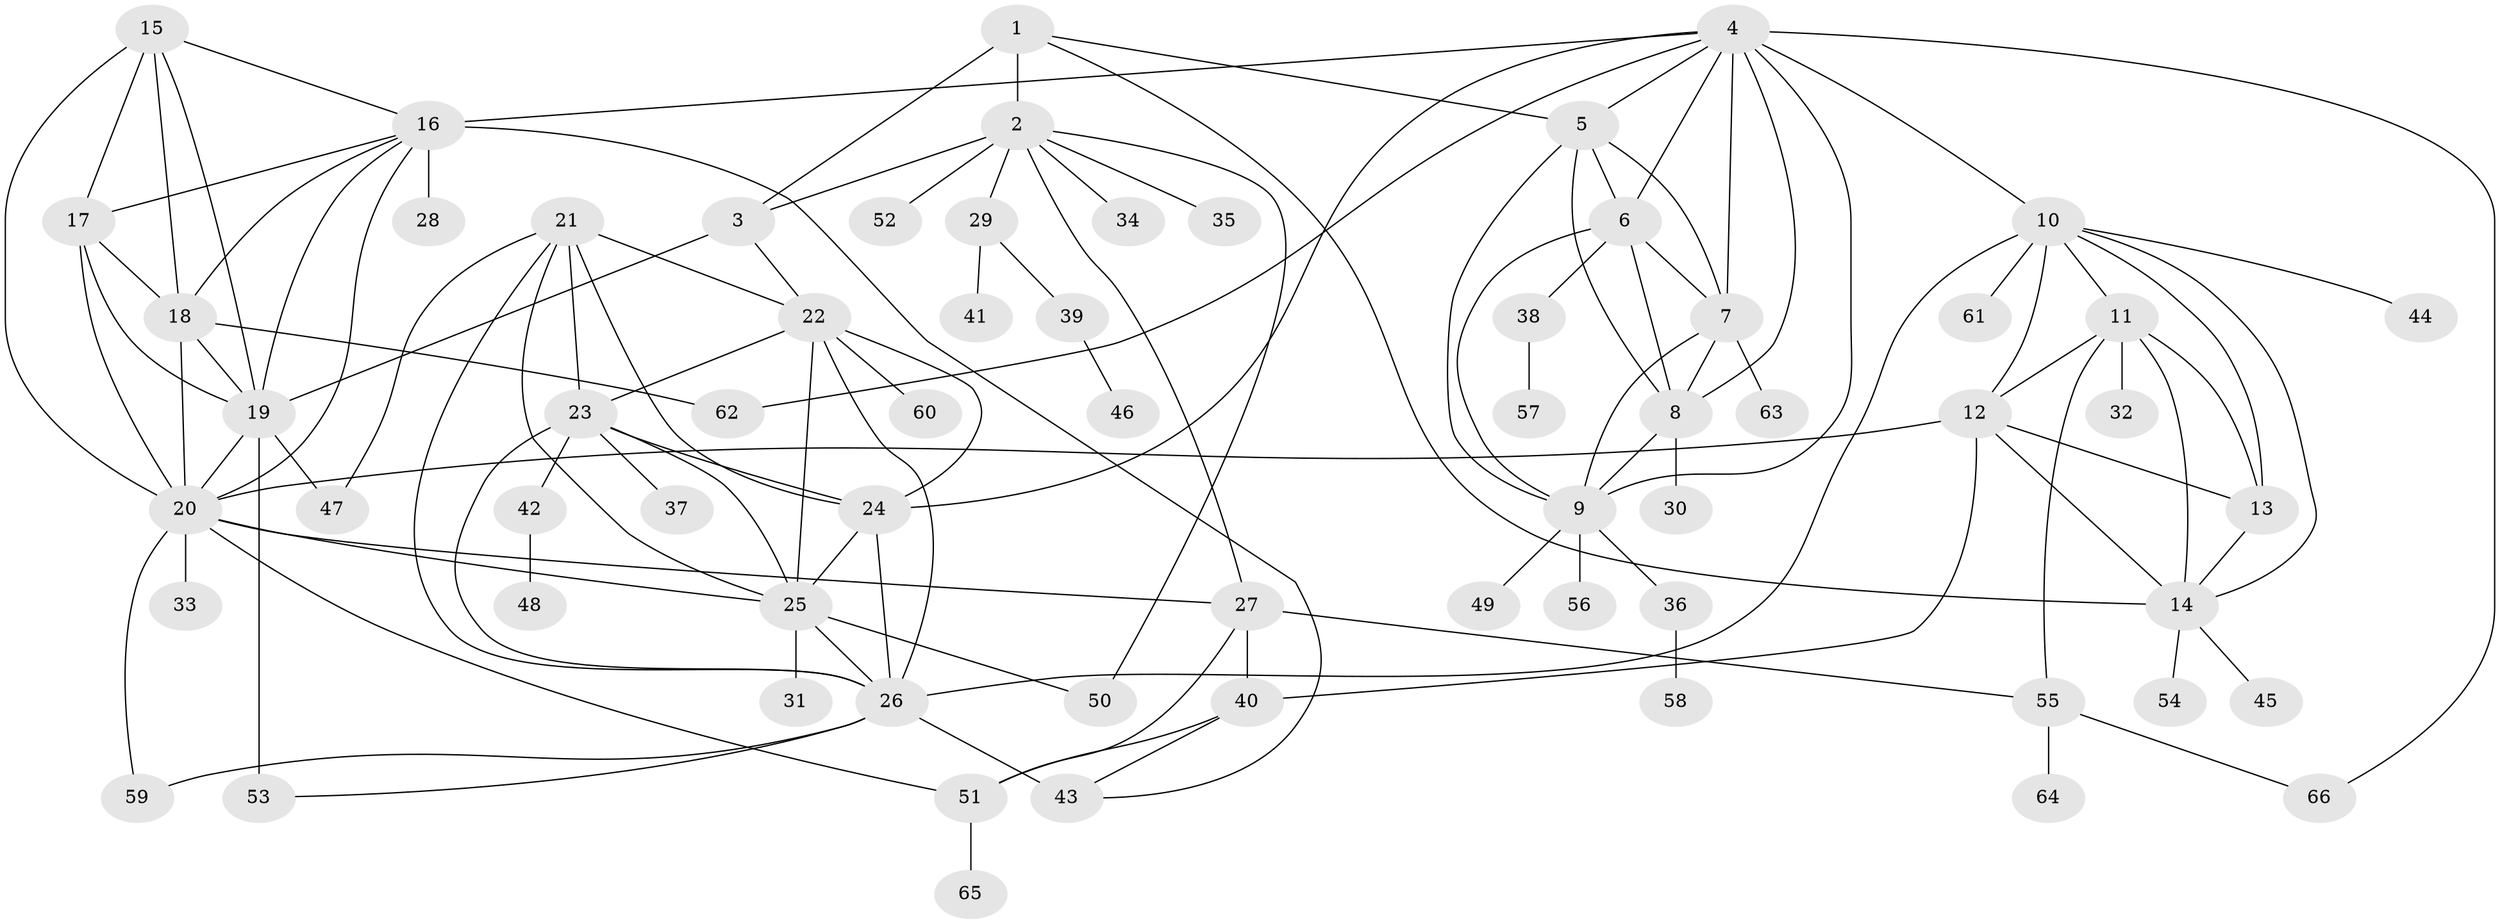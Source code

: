 // original degree distribution, {8: 0.030303030303030304, 10: 0.022727272727272728, 7: 0.05303030303030303, 6: 0.030303030303030304, 5: 0.030303030303030304, 11: 0.022727272727272728, 9: 0.030303030303030304, 13: 0.007575757575757576, 14: 0.007575757575757576, 12: 0.007575757575757576, 1: 0.5606060606060606, 3: 0.06818181818181818, 2: 0.12121212121212122, 4: 0.007575757575757576}
// Generated by graph-tools (version 1.1) at 2025/37/03/09/25 02:37:35]
// undirected, 66 vertices, 121 edges
graph export_dot {
graph [start="1"]
  node [color=gray90,style=filled];
  1;
  2;
  3;
  4;
  5;
  6;
  7;
  8;
  9;
  10;
  11;
  12;
  13;
  14;
  15;
  16;
  17;
  18;
  19;
  20;
  21;
  22;
  23;
  24;
  25;
  26;
  27;
  28;
  29;
  30;
  31;
  32;
  33;
  34;
  35;
  36;
  37;
  38;
  39;
  40;
  41;
  42;
  43;
  44;
  45;
  46;
  47;
  48;
  49;
  50;
  51;
  52;
  53;
  54;
  55;
  56;
  57;
  58;
  59;
  60;
  61;
  62;
  63;
  64;
  65;
  66;
  1 -- 2 [weight=4.0];
  1 -- 3 [weight=1.0];
  1 -- 5 [weight=1.0];
  1 -- 14 [weight=1.0];
  2 -- 3 [weight=4.0];
  2 -- 27 [weight=1.0];
  2 -- 29 [weight=1.0];
  2 -- 34 [weight=1.0];
  2 -- 35 [weight=1.0];
  2 -- 50 [weight=2.0];
  2 -- 52 [weight=1.0];
  3 -- 19 [weight=1.0];
  3 -- 22 [weight=1.0];
  4 -- 5 [weight=1.0];
  4 -- 6 [weight=1.0];
  4 -- 7 [weight=1.0];
  4 -- 8 [weight=1.0];
  4 -- 9 [weight=1.0];
  4 -- 10 [weight=1.0];
  4 -- 16 [weight=1.0];
  4 -- 24 [weight=1.0];
  4 -- 62 [weight=1.0];
  4 -- 66 [weight=1.0];
  5 -- 6 [weight=1.0];
  5 -- 7 [weight=1.0];
  5 -- 8 [weight=1.0];
  5 -- 9 [weight=1.0];
  6 -- 7 [weight=1.0];
  6 -- 8 [weight=1.0];
  6 -- 9 [weight=1.0];
  6 -- 38 [weight=1.0];
  7 -- 8 [weight=1.0];
  7 -- 9 [weight=1.0];
  7 -- 63 [weight=1.0];
  8 -- 9 [weight=1.0];
  8 -- 30 [weight=3.0];
  9 -- 36 [weight=1.0];
  9 -- 49 [weight=1.0];
  9 -- 56 [weight=3.0];
  10 -- 11 [weight=1.0];
  10 -- 12 [weight=2.0];
  10 -- 13 [weight=1.0];
  10 -- 14 [weight=1.0];
  10 -- 26 [weight=1.0];
  10 -- 44 [weight=1.0];
  10 -- 61 [weight=1.0];
  11 -- 12 [weight=2.0];
  11 -- 13 [weight=1.0];
  11 -- 14 [weight=1.0];
  11 -- 32 [weight=1.0];
  11 -- 55 [weight=1.0];
  12 -- 13 [weight=2.0];
  12 -- 14 [weight=2.0];
  12 -- 20 [weight=1.0];
  12 -- 40 [weight=1.0];
  13 -- 14 [weight=1.0];
  14 -- 45 [weight=1.0];
  14 -- 54 [weight=1.0];
  15 -- 16 [weight=1.0];
  15 -- 17 [weight=1.0];
  15 -- 18 [weight=1.0];
  15 -- 19 [weight=1.0];
  15 -- 20 [weight=1.0];
  16 -- 17 [weight=1.0];
  16 -- 18 [weight=1.0];
  16 -- 19 [weight=1.0];
  16 -- 20 [weight=1.0];
  16 -- 28 [weight=5.0];
  16 -- 43 [weight=1.0];
  17 -- 18 [weight=1.0];
  17 -- 19 [weight=1.0];
  17 -- 20 [weight=1.0];
  18 -- 19 [weight=1.0];
  18 -- 20 [weight=1.0];
  18 -- 62 [weight=2.0];
  19 -- 20 [weight=1.0];
  19 -- 47 [weight=1.0];
  19 -- 53 [weight=2.0];
  20 -- 25 [weight=1.0];
  20 -- 27 [weight=1.0];
  20 -- 33 [weight=3.0];
  20 -- 51 [weight=1.0];
  20 -- 59 [weight=1.0];
  21 -- 22 [weight=1.0];
  21 -- 23 [weight=1.0];
  21 -- 24 [weight=1.0];
  21 -- 25 [weight=1.0];
  21 -- 26 [weight=1.0];
  21 -- 47 [weight=1.0];
  22 -- 23 [weight=1.0];
  22 -- 24 [weight=1.0];
  22 -- 25 [weight=1.0];
  22 -- 26 [weight=1.0];
  22 -- 60 [weight=2.0];
  23 -- 24 [weight=1.0];
  23 -- 25 [weight=1.0];
  23 -- 26 [weight=1.0];
  23 -- 37 [weight=2.0];
  23 -- 42 [weight=1.0];
  24 -- 25 [weight=1.0];
  24 -- 26 [weight=1.0];
  25 -- 26 [weight=1.0];
  25 -- 31 [weight=3.0];
  25 -- 50 [weight=1.0];
  26 -- 43 [weight=3.0];
  26 -- 53 [weight=1.0];
  26 -- 59 [weight=1.0];
  27 -- 40 [weight=1.0];
  27 -- 51 [weight=1.0];
  27 -- 55 [weight=1.0];
  29 -- 39 [weight=1.0];
  29 -- 41 [weight=1.0];
  36 -- 58 [weight=1.0];
  38 -- 57 [weight=1.0];
  39 -- 46 [weight=1.0];
  40 -- 43 [weight=1.0];
  40 -- 51 [weight=1.0];
  42 -- 48 [weight=1.0];
  51 -- 65 [weight=1.0];
  55 -- 64 [weight=1.0];
  55 -- 66 [weight=1.0];
}
